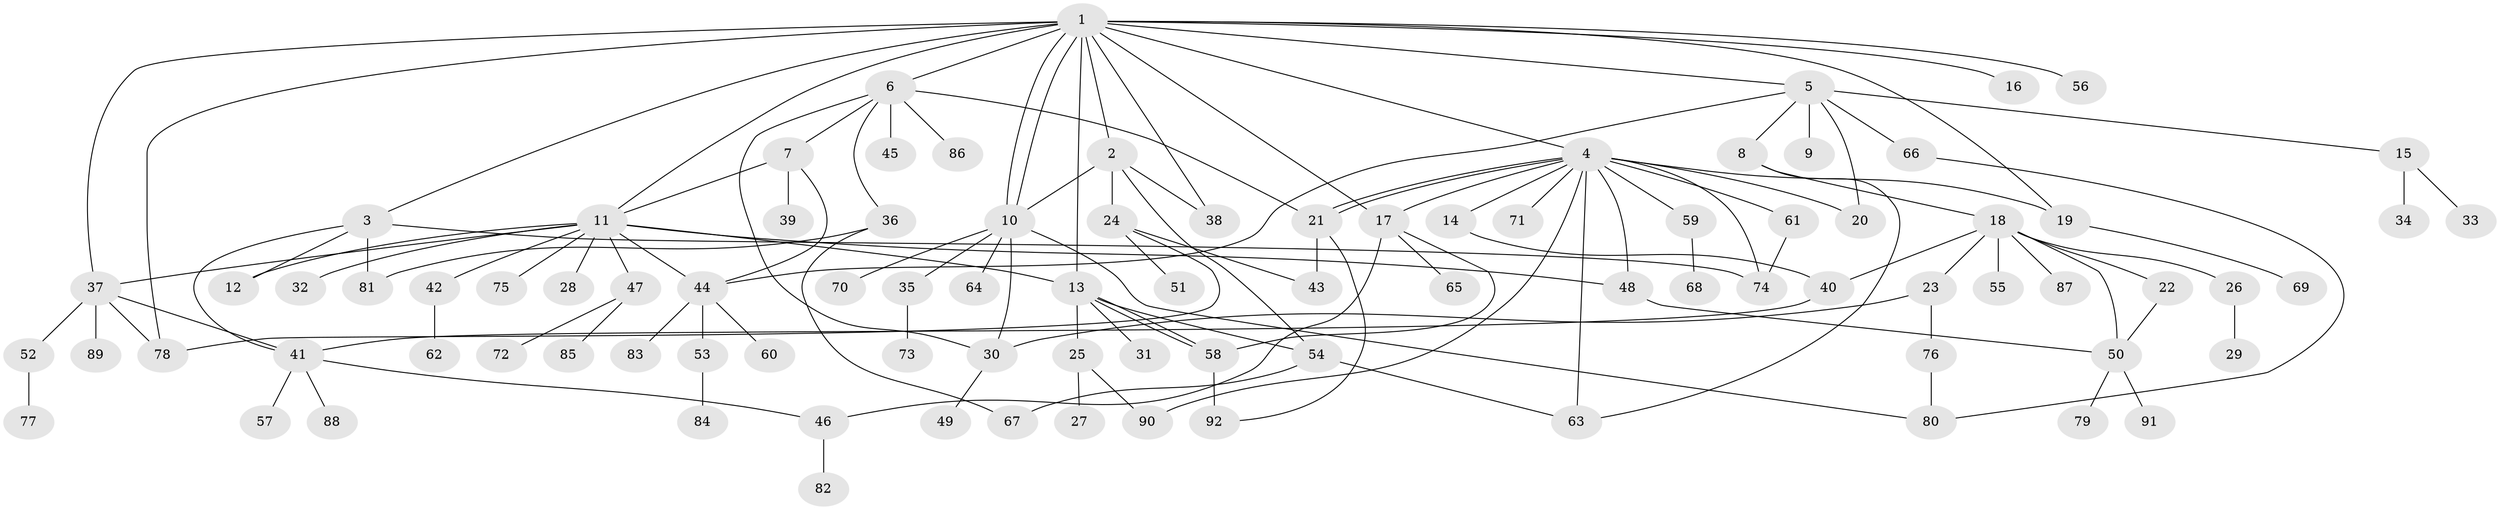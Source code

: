 // Generated by graph-tools (version 1.1) at 2025/35/03/09/25 02:35:21]
// undirected, 92 vertices, 130 edges
graph export_dot {
graph [start="1"]
  node [color=gray90,style=filled];
  1;
  2;
  3;
  4;
  5;
  6;
  7;
  8;
  9;
  10;
  11;
  12;
  13;
  14;
  15;
  16;
  17;
  18;
  19;
  20;
  21;
  22;
  23;
  24;
  25;
  26;
  27;
  28;
  29;
  30;
  31;
  32;
  33;
  34;
  35;
  36;
  37;
  38;
  39;
  40;
  41;
  42;
  43;
  44;
  45;
  46;
  47;
  48;
  49;
  50;
  51;
  52;
  53;
  54;
  55;
  56;
  57;
  58;
  59;
  60;
  61;
  62;
  63;
  64;
  65;
  66;
  67;
  68;
  69;
  70;
  71;
  72;
  73;
  74;
  75;
  76;
  77;
  78;
  79;
  80;
  81;
  82;
  83;
  84;
  85;
  86;
  87;
  88;
  89;
  90;
  91;
  92;
  1 -- 2;
  1 -- 3;
  1 -- 4;
  1 -- 5;
  1 -- 6;
  1 -- 10;
  1 -- 10;
  1 -- 11;
  1 -- 13;
  1 -- 16;
  1 -- 17;
  1 -- 19;
  1 -- 37;
  1 -- 38;
  1 -- 56;
  1 -- 78;
  2 -- 10;
  2 -- 24;
  2 -- 38;
  2 -- 54;
  3 -- 12;
  3 -- 41;
  3 -- 74;
  3 -- 81;
  4 -- 14;
  4 -- 17;
  4 -- 19;
  4 -- 20;
  4 -- 21;
  4 -- 21;
  4 -- 48;
  4 -- 59;
  4 -- 61;
  4 -- 63;
  4 -- 71;
  4 -- 74;
  4 -- 90;
  5 -- 8;
  5 -- 9;
  5 -- 15;
  5 -- 20;
  5 -- 44;
  5 -- 66;
  6 -- 7;
  6 -- 21;
  6 -- 30;
  6 -- 36;
  6 -- 45;
  6 -- 86;
  7 -- 11;
  7 -- 39;
  7 -- 44;
  8 -- 18;
  8 -- 63;
  10 -- 30;
  10 -- 35;
  10 -- 64;
  10 -- 70;
  10 -- 80;
  11 -- 12;
  11 -- 13;
  11 -- 28;
  11 -- 32;
  11 -- 37;
  11 -- 42;
  11 -- 44;
  11 -- 47;
  11 -- 48;
  11 -- 75;
  13 -- 25;
  13 -- 31;
  13 -- 54;
  13 -- 58;
  13 -- 58;
  14 -- 40;
  15 -- 33;
  15 -- 34;
  17 -- 46;
  17 -- 58;
  17 -- 65;
  18 -- 22;
  18 -- 23;
  18 -- 26;
  18 -- 40;
  18 -- 50;
  18 -- 55;
  18 -- 87;
  19 -- 69;
  21 -- 43;
  21 -- 92;
  22 -- 50;
  23 -- 30;
  23 -- 76;
  24 -- 43;
  24 -- 51;
  24 -- 78;
  25 -- 27;
  25 -- 90;
  26 -- 29;
  30 -- 49;
  35 -- 73;
  36 -- 67;
  36 -- 81;
  37 -- 41;
  37 -- 52;
  37 -- 78;
  37 -- 89;
  40 -- 41;
  41 -- 46;
  41 -- 57;
  41 -- 88;
  42 -- 62;
  44 -- 53;
  44 -- 60;
  44 -- 83;
  46 -- 82;
  47 -- 72;
  47 -- 85;
  48 -- 50;
  50 -- 79;
  50 -- 91;
  52 -- 77;
  53 -- 84;
  54 -- 63;
  54 -- 67;
  58 -- 92;
  59 -- 68;
  61 -- 74;
  66 -- 80;
  76 -- 80;
}
